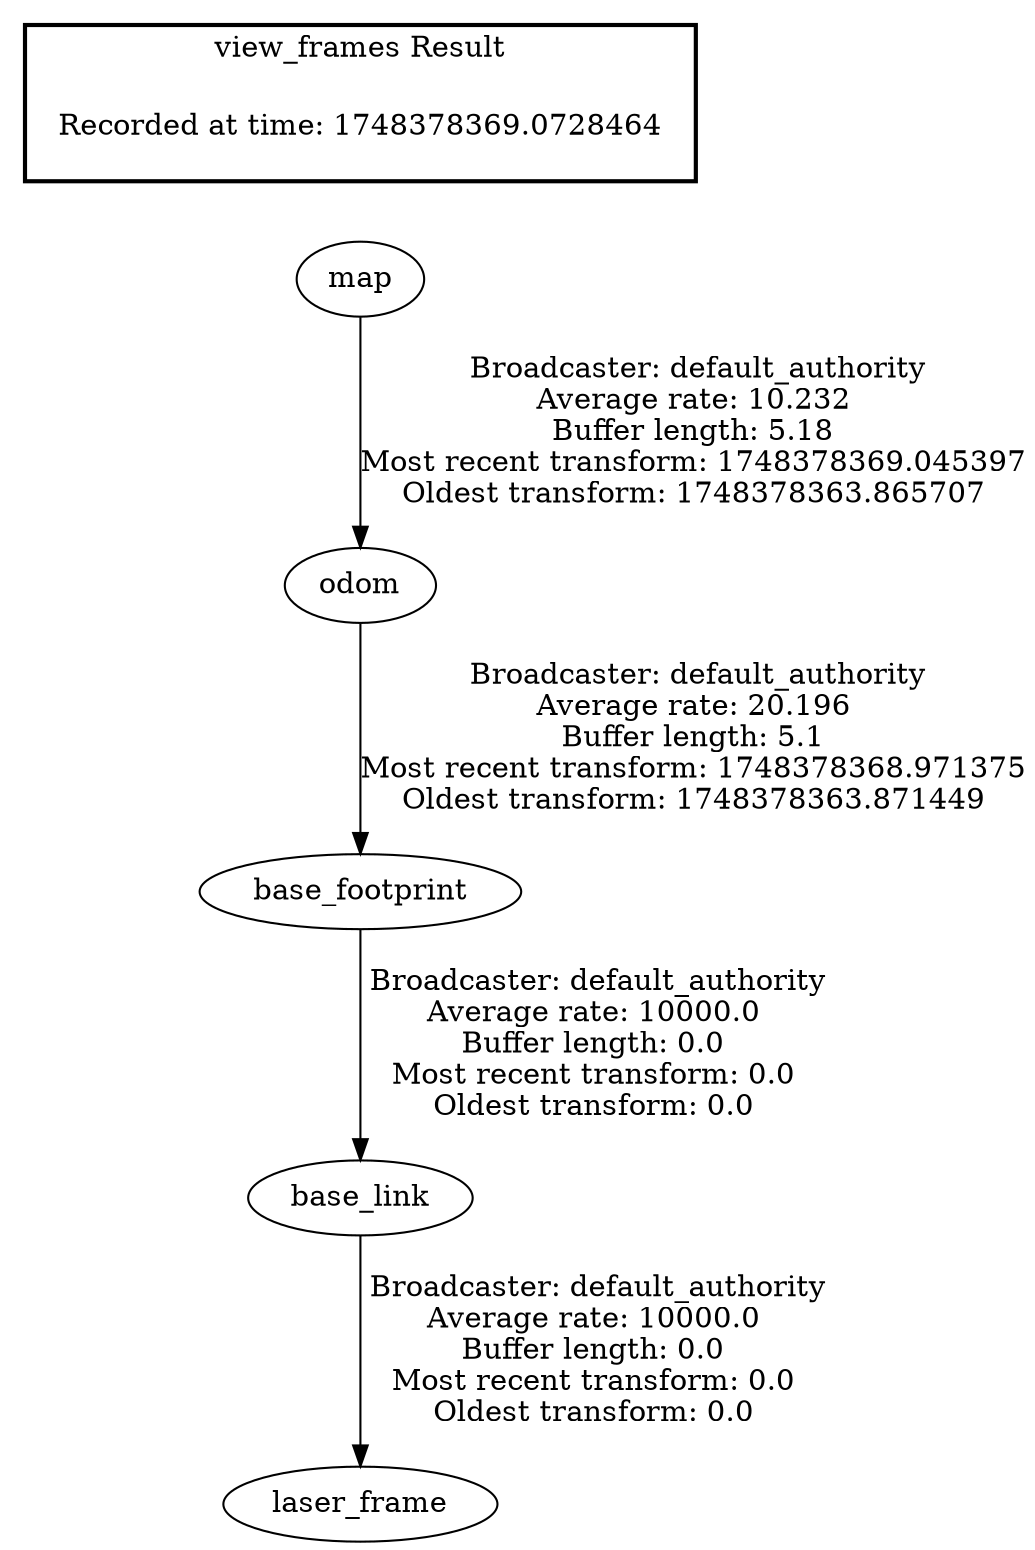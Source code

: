 digraph G {
"map" -> "odom"[label=" Broadcaster: default_authority\nAverage rate: 10.232\nBuffer length: 5.18\nMost recent transform: 1748378369.045397\nOldest transform: 1748378363.865707\n"];
"base_link" -> "laser_frame"[label=" Broadcaster: default_authority\nAverage rate: 10000.0\nBuffer length: 0.0\nMost recent transform: 0.0\nOldest transform: 0.0\n"];
"base_footprint" -> "base_link"[label=" Broadcaster: default_authority\nAverage rate: 10000.0\nBuffer length: 0.0\nMost recent transform: 0.0\nOldest transform: 0.0\n"];
"odom" -> "base_footprint"[label=" Broadcaster: default_authority\nAverage rate: 20.196\nBuffer length: 5.1\nMost recent transform: 1748378368.971375\nOldest transform: 1748378363.871449\n"];
edge [style=invis];
 subgraph cluster_legend { style=bold; color=black; label ="view_frames Result";
"Recorded at time: 1748378369.0728464"[ shape=plaintext ] ;
}->"map";
}